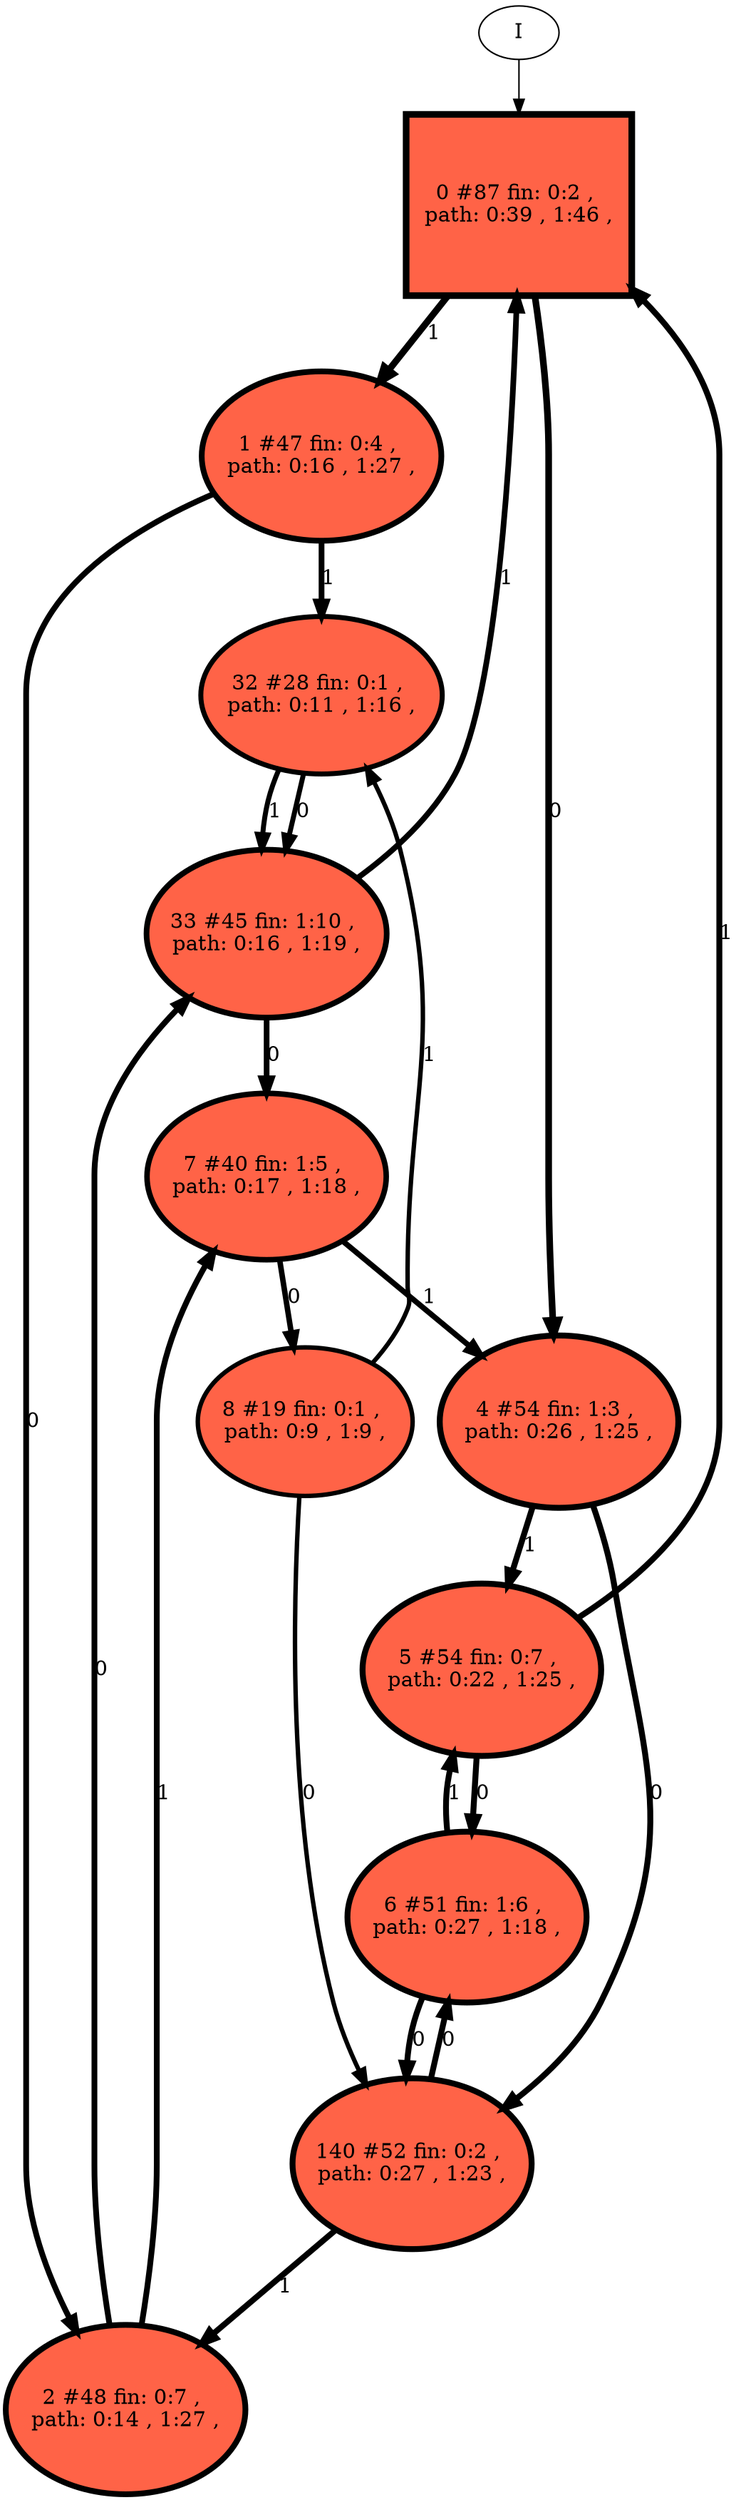 // produced with flexfringe // 
digraph DFA {
	0 [label="root" shape=box];
		I -> 0;
	0 [ label="0 #87 fin: 0:2 , 
 path: 0:39 , 1:46 , " , style=filled, fillcolor="tomato", width=1.70062, height=1.70062, penwidth=4.47734];
		0 -> 1 [label="1 " , penwidth=4.47734 ];
		0 -> 4 [label="0 " , penwidth=4.47734 ];
	1 [ label="1 #47 fin: 0:4 , 
 path: 0:16 , 1:27 , " , style=filled, fillcolor="tomato", width=1.58334, height=1.58334, penwidth=3.8712];
		1 -> 32 [label="1 " , penwidth=3.8712 ];
		1 -> 2 [label="0 " , penwidth=3.8712 ];
	4 [ label="4 #54 fin: 1:3 , 
 path: 0:26 , 1:25 , " , style=filled, fillcolor="tomato", width=1.6109, height=1.6109, penwidth=4.00733];
		4 -> 5 [label="1 " , penwidth=4.00733 ];
		4 -> 140 [label="0 " , penwidth=4.00733 ];
	32 [ label="32 #28 fin: 0:1 , 
 path: 0:11 , 1:16 , " , style=filled, fillcolor="tomato", width=1.47414, height=1.47414, penwidth=3.3673];
		32 -> 33 [label="1 " , penwidth=3.3673 ];
		32 -> 33 [label="0 " , penwidth=3.3673 ];
	2 [ label="2 #48 fin: 0:7 , 
 path: 0:14 , 1:27 , " , style=filled, fillcolor="tomato", width=1.58756, height=1.58756, penwidth=3.89182];
		2 -> 7 [label="1 " , penwidth=3.89182 ];
		2 -> 33 [label="0 " , penwidth=3.89182 ];
	5 [ label="5 #54 fin: 0:7 , 
 path: 0:22 , 1:25 , " , style=filled, fillcolor="tomato", width=1.6109, height=1.6109, penwidth=4.00733];
		5 -> 0 [label="1 " , penwidth=4.00733 ];
		5 -> 6 [label="0 " , penwidth=4.00733 ];
	140 [ label="140 #52 fin: 0:2 , 
 path: 0:27 , 1:23 , " , style=filled, fillcolor="tomato", width=1.60348, height=1.60348, penwidth=3.97029];
		140 -> 2 [label="1 " , penwidth=3.97029 ];
		140 -> 6 [label="0 " , penwidth=3.97029 ];
	33 [ label="33 #45 fin: 1:10 , 
 path: 0:16 , 1:19 , " , style=filled, fillcolor="tomato", width=1.57457, height=1.57457, penwidth=3.82864];
		33 -> 0 [label="1 " , penwidth=3.82864 ];
		33 -> 7 [label="0 " , penwidth=3.82864 ];
	7 [ label="7 #40 fin: 1:5 , 
 path: 0:17 , 1:18 , " , style=filled, fillcolor="tomato", width=1.55045, height=1.55045, penwidth=3.71357];
		7 -> 4 [label="1 " , penwidth=3.71357 ];
		7 -> 8 [label="0 " , penwidth=3.71357 ];
	6 [ label="6 #51 fin: 1:6 , 
 path: 0:27 , 1:18 , " , style=filled, fillcolor="tomato", width=1.59964, height=1.59964, penwidth=3.95124];
		6 -> 5 [label="1 " , penwidth=3.95124 ];
		6 -> 140 [label="0 " , penwidth=3.95124 ];
	8 [ label="8 #19 fin: 0:1 , 
 path: 0:9 , 1:9 , " , style=filled, fillcolor="tomato", width=1.38523, height=1.38523, penwidth=2.99573];
		8 -> 32 [label="1 " , penwidth=2.99573 ];
		8 -> 140 [label="0 " , penwidth=2.99573 ];
}

